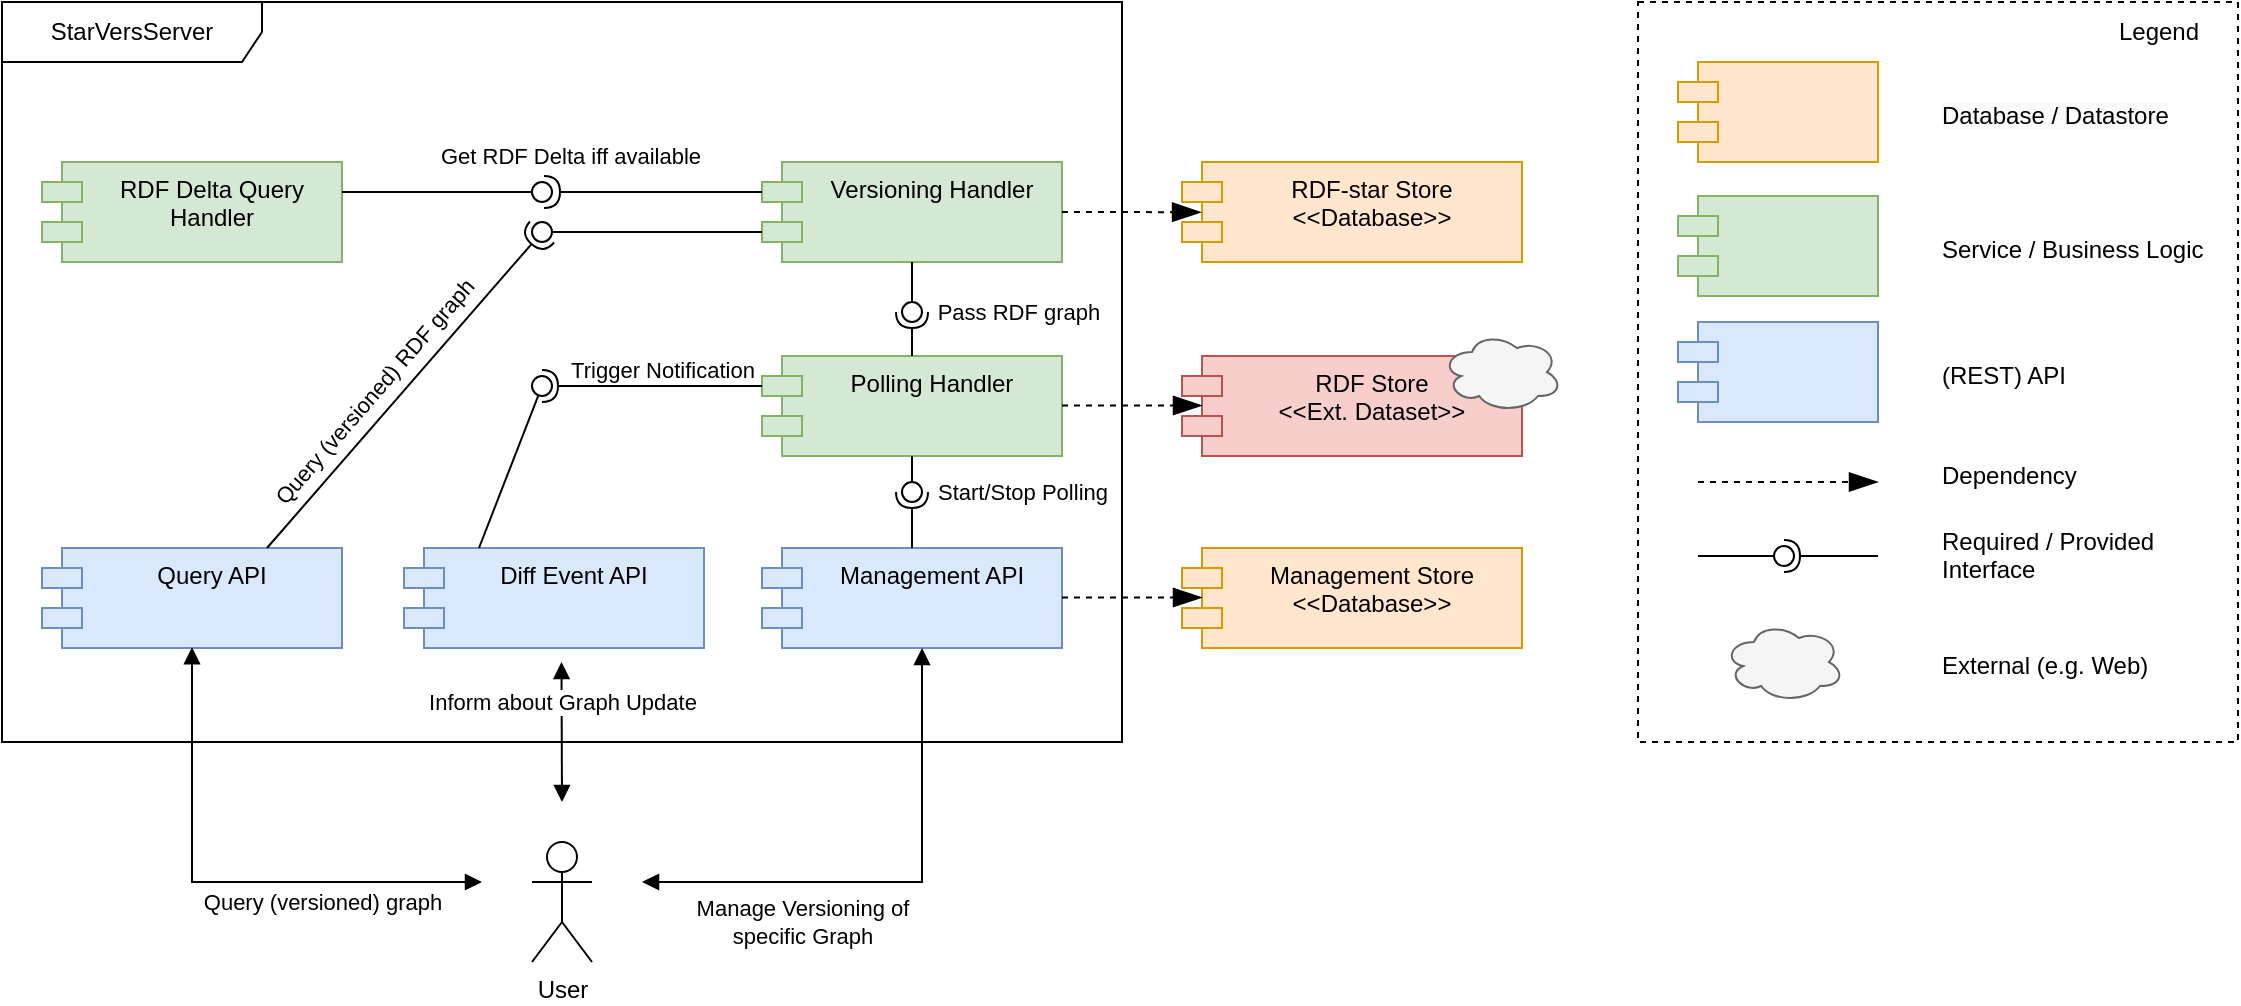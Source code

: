 <mxfile version="24.4.13" type="github">
  <diagram name="Page-1" id="Q5lq0plXF-P5TOnfgZBf">
    <mxGraphModel dx="984" dy="659" grid="1" gridSize="10" guides="1" tooltips="1" connect="1" arrows="1" fold="1" page="1" pageScale="1" pageWidth="827" pageHeight="1169" math="0" shadow="0">
      <root>
        <mxCell id="0" />
        <mxCell id="1" parent="0" />
        <mxCell id="d_52xjcTuvBocVqh7-oK-24" value="" style="rounded=0;whiteSpace=wrap;html=1;fillColor=none;dashed=1;" parent="1" vertex="1">
          <mxGeometry x="858" y="40" width="300" height="370" as="geometry" />
        </mxCell>
        <mxCell id="XjZqAPtE26e0R3bt4ySP-1" value="Polling Handler" style="shape=module;align=left;spacingLeft=20;align=center;verticalAlign=top;whiteSpace=wrap;html=1;fillColor=#d5e8d4;strokeColor=#82b366;" parent="1" vertex="1">
          <mxGeometry x="420" y="217" width="150" height="50" as="geometry" />
        </mxCell>
        <mxCell id="XjZqAPtE26e0R3bt4ySP-2" value="StarVersServer" style="shape=umlFrame;whiteSpace=wrap;html=1;pointerEvents=0;width=130;height=30;" parent="1" vertex="1">
          <mxGeometry x="40" y="40" width="560" height="370" as="geometry" />
        </mxCell>
        <mxCell id="XjZqAPtE26e0R3bt4ySP-3" value="RDF-star Store&lt;br&gt;&amp;lt;&amp;lt;Database&amp;gt;&amp;gt;" style="shape=module;align=left;spacingLeft=20;align=center;verticalAlign=top;whiteSpace=wrap;html=1;fillColor=#ffe6cc;strokeColor=#d79b00;" parent="1" vertex="1">
          <mxGeometry x="630" y="120" width="170" height="50" as="geometry" />
        </mxCell>
        <mxCell id="XjZqAPtE26e0R3bt4ySP-4" value="Management Store&lt;br&gt;&amp;lt;&amp;lt;Database&amp;gt;&amp;gt;" style="shape=module;align=left;spacingLeft=20;align=center;verticalAlign=top;whiteSpace=wrap;html=1;fillColor=#ffe6cc;strokeColor=#d79b00;" parent="1" vertex="1">
          <mxGeometry x="630" y="313" width="170" height="50" as="geometry" />
        </mxCell>
        <mxCell id="XjZqAPtE26e0R3bt4ySP-5" value="Management API" style="shape=module;align=left;spacingLeft=20;align=center;verticalAlign=top;whiteSpace=wrap;html=1;fillColor=#dae8fc;strokeColor=#6c8ebf;" parent="1" vertex="1">
          <mxGeometry x="420" y="313" width="150" height="50" as="geometry" />
        </mxCell>
        <mxCell id="XjZqAPtE26e0R3bt4ySP-6" value="Versioning Handler" style="shape=module;align=left;spacingLeft=20;align=center;verticalAlign=top;whiteSpace=wrap;html=1;fillColor=#d5e8d4;strokeColor=#82b366;" parent="1" vertex="1">
          <mxGeometry x="420" y="120" width="150" height="50" as="geometry" />
        </mxCell>
        <mxCell id="XjZqAPtE26e0R3bt4ySP-7" value="Query API" style="shape=module;align=left;spacingLeft=20;align=center;verticalAlign=top;whiteSpace=wrap;html=1;fillColor=#dae8fc;strokeColor=#6c8ebf;" parent="1" vertex="1">
          <mxGeometry x="60" y="313" width="150" height="50" as="geometry" />
        </mxCell>
        <mxCell id="XjZqAPtE26e0R3bt4ySP-8" value="User" style="shape=umlActor;verticalLabelPosition=bottom;verticalAlign=top;html=1;" parent="1" vertex="1">
          <mxGeometry x="305" y="460" width="30" height="60" as="geometry" />
        </mxCell>
        <mxCell id="XjZqAPtE26e0R3bt4ySP-9" value="RDF Store&lt;br&gt;&amp;lt;&amp;lt;Ext. Dataset&amp;gt;&amp;gt;" style="shape=module;align=left;spacingLeft=20;align=center;verticalAlign=top;whiteSpace=wrap;html=1;fillColor=#f8cecc;strokeColor=#b85450;" parent="1" vertex="1">
          <mxGeometry x="630" y="217" width="170" height="50" as="geometry" />
        </mxCell>
        <mxCell id="XjZqAPtE26e0R3bt4ySP-10" value="RDF Delta Query Handler" style="shape=module;align=left;spacingLeft=20;align=center;verticalAlign=top;whiteSpace=wrap;html=1;fillColor=#d5e8d4;strokeColor=#82b366;" parent="1" vertex="1">
          <mxGeometry x="60" y="120" width="150" height="50" as="geometry" />
        </mxCell>
        <mxCell id="XjZqAPtE26e0R3bt4ySP-20" value="" style="rounded=0;orthogonalLoop=1;jettySize=auto;html=1;endArrow=halfCircle;endFill=0;endSize=6;strokeWidth=1;sketch=0;exitX=0;exitY=0;exitDx=0;exitDy=15;exitPerimeter=0;" parent="1" source="XjZqAPtE26e0R3bt4ySP-6" edge="1">
          <mxGeometry relative="1" as="geometry">
            <mxPoint x="391" y="135" as="sourcePoint" />
            <mxPoint x="311" y="135" as="targetPoint" />
            <Array as="points">
              <mxPoint x="321" y="135" />
            </Array>
          </mxGeometry>
        </mxCell>
        <mxCell id="XjZqAPtE26e0R3bt4ySP-21" value="" style="rounded=0;orthogonalLoop=1;jettySize=auto;html=1;endArrow=oval;endFill=0;sketch=0;sourcePerimeterSpacing=0;targetPerimeterSpacing=0;endSize=10;" parent="1" edge="1">
          <mxGeometry relative="1" as="geometry">
            <mxPoint x="210" y="135" as="sourcePoint" />
            <mxPoint x="310" y="135" as="targetPoint" />
          </mxGeometry>
        </mxCell>
        <mxCell id="XjZqAPtE26e0R3bt4ySP-22" value="" style="ellipse;whiteSpace=wrap;html=1;align=center;aspect=fixed;fillColor=none;strokeColor=none;resizable=0;perimeter=centerPerimeter;rotatable=0;allowArrows=0;points=[];outlineConnect=1;" parent="1" vertex="1">
          <mxGeometry x="335" y="140" width="10" height="10" as="geometry" />
        </mxCell>
        <mxCell id="XjZqAPtE26e0R3bt4ySP-23" value="Get RDF Delta iff available" style="text;html=1;align=center;verticalAlign=middle;resizable=0;points=[];autosize=1;strokeColor=none;fillColor=none;fontSize=11;" parent="1" vertex="1">
          <mxGeometry x="249" y="102" width="150" height="30" as="geometry" />
        </mxCell>
        <mxCell id="XjZqAPtE26e0R3bt4ySP-24" value="" style="endArrow=blockThin;endSize=12;dashed=1;html=1;rounded=0;exitX=1;exitY=0.5;exitDx=0;exitDy=0;entryX=0.056;entryY=0.502;entryDx=0;entryDy=0;entryPerimeter=0;endFill=1;" parent="1" source="XjZqAPtE26e0R3bt4ySP-6" target="XjZqAPtE26e0R3bt4ySP-3" edge="1">
          <mxGeometry width="160" relative="1" as="geometry">
            <mxPoint x="430" y="190" as="sourcePoint" />
            <mxPoint x="590" y="190" as="targetPoint" />
          </mxGeometry>
        </mxCell>
        <mxCell id="XjZqAPtE26e0R3bt4ySP-25" value="" style="endArrow=blockThin;endSize=12;dashed=1;html=1;rounded=0;exitX=1;exitY=0.5;exitDx=0;exitDy=0;entryX=0.056;entryY=0.502;entryDx=0;entryDy=0;entryPerimeter=0;endFill=1;" parent="1" edge="1">
          <mxGeometry width="160" relative="1" as="geometry">
            <mxPoint x="570" y="337.76" as="sourcePoint" />
            <mxPoint x="640" y="337.76" as="targetPoint" />
          </mxGeometry>
        </mxCell>
        <mxCell id="XjZqAPtE26e0R3bt4ySP-26" value="" style="endArrow=blockThin;endSize=12;dashed=1;html=1;rounded=0;exitX=1;exitY=0.5;exitDx=0;exitDy=0;entryX=0.056;entryY=0.502;entryDx=0;entryDy=0;entryPerimeter=0;endFill=1;" parent="1" edge="1">
          <mxGeometry width="160" relative="1" as="geometry">
            <mxPoint x="570" y="241.76" as="sourcePoint" />
            <mxPoint x="640" y="241.76" as="targetPoint" />
          </mxGeometry>
        </mxCell>
        <mxCell id="XjZqAPtE26e0R3bt4ySP-27" value="Diff Event API" style="shape=module;align=left;spacingLeft=20;align=center;verticalAlign=top;whiteSpace=wrap;html=1;fillColor=#dae8fc;strokeColor=#6c8ebf;" parent="1" vertex="1">
          <mxGeometry x="241" y="313" width="150" height="50" as="geometry" />
        </mxCell>
        <mxCell id="XjZqAPtE26e0R3bt4ySP-28" value="" style="rounded=0;orthogonalLoop=1;jettySize=auto;html=1;endArrow=halfCircle;endFill=0;endSize=6;strokeWidth=1;sketch=0;exitX=0.5;exitY=0;exitDx=0;exitDy=0;" parent="1" source="XjZqAPtE26e0R3bt4ySP-5" target="XjZqAPtE26e0R3bt4ySP-30" edge="1">
          <mxGeometry relative="1" as="geometry">
            <mxPoint x="520" y="255" as="sourcePoint" />
          </mxGeometry>
        </mxCell>
        <mxCell id="XjZqAPtE26e0R3bt4ySP-31" value="Start/Stop Polling" style="edgeLabel;html=1;align=center;verticalAlign=middle;resizable=0;points=[];" parent="XjZqAPtE26e0R3bt4ySP-28" vertex="1" connectable="0">
          <mxGeometry x="0.784" y="-9" relative="1" as="geometry">
            <mxPoint x="46" y="-3" as="offset" />
          </mxGeometry>
        </mxCell>
        <mxCell id="XjZqAPtE26e0R3bt4ySP-29" value="" style="rounded=0;orthogonalLoop=1;jettySize=auto;html=1;endArrow=oval;endFill=0;sketch=0;sourcePerimeterSpacing=0;targetPerimeterSpacing=0;endSize=10;exitX=0.5;exitY=1;exitDx=0;exitDy=0;" parent="1" source="XjZqAPtE26e0R3bt4ySP-1" target="XjZqAPtE26e0R3bt4ySP-30" edge="1">
          <mxGeometry relative="1" as="geometry">
            <mxPoint x="480" y="255" as="sourcePoint" />
          </mxGeometry>
        </mxCell>
        <mxCell id="XjZqAPtE26e0R3bt4ySP-30" value="" style="ellipse;whiteSpace=wrap;html=1;align=center;aspect=fixed;fillColor=none;strokeColor=none;resizable=0;perimeter=centerPerimeter;rotatable=0;allowArrows=0;points=[];outlineConnect=1;" parent="1" vertex="1">
          <mxGeometry x="490" y="280" width="10" height="10" as="geometry" />
        </mxCell>
        <mxCell id="XjZqAPtE26e0R3bt4ySP-32" value="" style="rounded=0;orthogonalLoop=1;jettySize=auto;html=1;endArrow=halfCircle;endFill=0;endSize=6;strokeWidth=1;sketch=0;exitX=0.5;exitY=0;exitDx=0;exitDy=0;" parent="1" source="XjZqAPtE26e0R3bt4ySP-1" target="XjZqAPtE26e0R3bt4ySP-34" edge="1">
          <mxGeometry relative="1" as="geometry">
            <mxPoint x="590" y="207" as="sourcePoint" />
          </mxGeometry>
        </mxCell>
        <mxCell id="XjZqAPtE26e0R3bt4ySP-33" value="" style="rounded=0;orthogonalLoop=1;jettySize=auto;html=1;endArrow=oval;endFill=0;sketch=0;sourcePerimeterSpacing=0;targetPerimeterSpacing=0;endSize=10;exitX=0.5;exitY=1;exitDx=0;exitDy=0;" parent="1" source="XjZqAPtE26e0R3bt4ySP-6" target="XjZqAPtE26e0R3bt4ySP-34" edge="1">
          <mxGeometry relative="1" as="geometry">
            <mxPoint x="380" y="205" as="sourcePoint" />
          </mxGeometry>
        </mxCell>
        <mxCell id="XjZqAPtE26e0R3bt4ySP-34" value="" style="ellipse;whiteSpace=wrap;html=1;align=center;aspect=fixed;fillColor=none;strokeColor=none;resizable=0;perimeter=centerPerimeter;rotatable=0;allowArrows=0;points=[];outlineConnect=1;" parent="1" vertex="1">
          <mxGeometry x="490" y="190" width="10" height="10" as="geometry" />
        </mxCell>
        <mxCell id="XjZqAPtE26e0R3bt4ySP-35" value="Pass RDF graph" style="text;html=1;align=center;verticalAlign=middle;resizable=0;points=[];autosize=1;strokeColor=none;fillColor=none;fontSize=11;" parent="1" vertex="1">
          <mxGeometry x="498" y="180" width="100" height="30" as="geometry" />
        </mxCell>
        <mxCell id="XjZqAPtE26e0R3bt4ySP-36" value="" style="rounded=0;orthogonalLoop=1;jettySize=auto;html=1;endArrow=oval;endFill=0;endSize=10;strokeWidth=1;sketch=0;exitX=0.25;exitY=0;exitDx=0;exitDy=0;" parent="1" source="XjZqAPtE26e0R3bt4ySP-27" target="XjZqAPtE26e0R3bt4ySP-38" edge="1">
          <mxGeometry relative="1" as="geometry">
            <mxPoint x="345" y="255" as="sourcePoint" />
          </mxGeometry>
        </mxCell>
        <mxCell id="XjZqAPtE26e0R3bt4ySP-37" value="" style="rounded=0;orthogonalLoop=1;jettySize=auto;html=1;endArrow=halfCircle;endFill=0;sketch=0;sourcePerimeterSpacing=0;targetPerimeterSpacing=0;endSize=6;exitX=0;exitY=0;exitDx=0;exitDy=15;exitPerimeter=0;" parent="1" source="XjZqAPtE26e0R3bt4ySP-1" target="XjZqAPtE26e0R3bt4ySP-38" edge="1">
          <mxGeometry relative="1" as="geometry">
            <mxPoint x="305" y="255" as="sourcePoint" />
            <Array as="points">
              <mxPoint x="390" y="232" />
            </Array>
          </mxGeometry>
        </mxCell>
        <mxCell id="XjZqAPtE26e0R3bt4ySP-38" value="" style="ellipse;whiteSpace=wrap;html=1;align=center;aspect=fixed;fillColor=none;strokeColor=none;resizable=0;perimeter=centerPerimeter;rotatable=0;allowArrows=0;points=[];outlineConnect=1;" parent="1" vertex="1">
          <mxGeometry x="305" y="227" width="10" height="10" as="geometry" />
        </mxCell>
        <mxCell id="XjZqAPtE26e0R3bt4ySP-39" value="Query&amp;nbsp;(versioned) RDF graph" style="text;html=1;align=center;verticalAlign=middle;resizable=0;points=[];autosize=1;strokeColor=none;fillColor=none;rotation=311;fontSize=11;" parent="1" vertex="1">
          <mxGeometry x="141" y="220" width="170" height="30" as="geometry" />
        </mxCell>
        <mxCell id="XjZqAPtE26e0R3bt4ySP-42" value="" style="ellipse;whiteSpace=wrap;html=1;align=center;aspect=fixed;fillColor=none;strokeColor=none;resizable=0;perimeter=centerPerimeter;rotatable=0;allowArrows=0;points=[];outlineConnect=1;" parent="1" vertex="1">
          <mxGeometry x="345" y="180" width="10" height="10" as="geometry" />
        </mxCell>
        <mxCell id="XjZqAPtE26e0R3bt4ySP-50" value="" style="html=1;verticalAlign=bottom;endArrow=block;curved=0;rounded=0;startArrow=block;startFill=1;exitX=0.5;exitY=1;exitDx=0;exitDy=0;" parent="1" edge="1">
          <mxGeometry width="80" relative="1" as="geometry">
            <mxPoint x="500" y="363" as="sourcePoint" />
            <mxPoint x="360" y="480" as="targetPoint" />
            <Array as="points">
              <mxPoint x="500" y="480" />
            </Array>
          </mxGeometry>
        </mxCell>
        <mxCell id="XjZqAPtE26e0R3bt4ySP-52" value="Manage Versioning of&lt;br&gt;specific Graph" style="edgeLabel;html=1;align=center;verticalAlign=middle;resizable=0;points=[];" parent="XjZqAPtE26e0R3bt4ySP-50" vertex="1" connectable="0">
          <mxGeometry x="0.185" y="1" relative="1" as="geometry">
            <mxPoint x="-25" y="19" as="offset" />
          </mxGeometry>
        </mxCell>
        <mxCell id="XjZqAPtE26e0R3bt4ySP-51" value="" style="html=1;verticalAlign=bottom;endArrow=block;curved=0;rounded=0;startArrow=block;startFill=1;exitX=0.5;exitY=1;exitDx=0;exitDy=0;fontStyle=1" parent="1" edge="1">
          <mxGeometry width="80" relative="1" as="geometry">
            <mxPoint x="135" y="362.58" as="sourcePoint" />
            <mxPoint x="280" y="480" as="targetPoint" />
            <Array as="points">
              <mxPoint x="135" y="480" />
            </Array>
          </mxGeometry>
        </mxCell>
        <mxCell id="XjZqAPtE26e0R3bt4ySP-53" value="Query (versioned) graph" style="edgeLabel;html=1;align=center;verticalAlign=middle;resizable=0;points=[];" parent="XjZqAPtE26e0R3bt4ySP-51" vertex="1" connectable="0">
          <mxGeometry x="0.403" relative="1" as="geometry">
            <mxPoint x="-2" y="10" as="offset" />
          </mxGeometry>
        </mxCell>
        <mxCell id="XjZqAPtE26e0R3bt4ySP-56" value="" style="html=1;verticalAlign=bottom;endArrow=block;curved=0;rounded=0;startArrow=block;startFill=1;exitX=0.5;exitY=1;exitDx=0;exitDy=0;fontStyle=1" parent="1" edge="1">
          <mxGeometry width="80" relative="1" as="geometry">
            <mxPoint x="319.74" y="370" as="sourcePoint" />
            <mxPoint x="320" y="440" as="targetPoint" />
          </mxGeometry>
        </mxCell>
        <mxCell id="XjZqAPtE26e0R3bt4ySP-57" value="Inform about Graph Update" style="edgeLabel;html=1;align=center;verticalAlign=middle;resizable=0;points=[];" parent="XjZqAPtE26e0R3bt4ySP-56" vertex="1" connectable="0">
          <mxGeometry x="0.403" relative="1" as="geometry">
            <mxPoint y="-29" as="offset" />
          </mxGeometry>
        </mxCell>
        <mxCell id="EVBN_QlwKhAqYw0uFnNJ-1" value="" style="ellipse;shape=cloud;whiteSpace=wrap;html=1;fillColor=#f5f5f5;fontColor=#333333;strokeColor=#666666;" parent="1" vertex="1">
          <mxGeometry x="760" y="205" width="60" height="40" as="geometry" />
        </mxCell>
        <mxCell id="d_52xjcTuvBocVqh7-oK-2" value="Trigger Notification" style="edgeLabel;html=1;align=center;verticalAlign=middle;resizable=0;points=[];rotation=0;" parent="1" vertex="1" connectable="0">
          <mxGeometry x="369.995" y="224.003" as="geometry" />
        </mxCell>
        <mxCell id="d_52xjcTuvBocVqh7-oK-5" value="" style="rounded=0;orthogonalLoop=1;jettySize=auto;html=1;endArrow=halfCircle;endFill=0;endSize=6;strokeWidth=1;sketch=0;exitX=0.75;exitY=0;exitDx=0;exitDy=0;" parent="1" source="XjZqAPtE26e0R3bt4ySP-7" target="d_52xjcTuvBocVqh7-oK-7" edge="1">
          <mxGeometry relative="1" as="geometry">
            <mxPoint x="280" y="295" as="sourcePoint" />
          </mxGeometry>
        </mxCell>
        <mxCell id="d_52xjcTuvBocVqh7-oK-6" value="" style="rounded=0;orthogonalLoop=1;jettySize=auto;html=1;endArrow=oval;endFill=0;sketch=0;sourcePerimeterSpacing=0;targetPerimeterSpacing=0;endSize=10;exitX=0;exitY=0;exitDx=0;exitDy=35;exitPerimeter=0;" parent="1" source="XjZqAPtE26e0R3bt4ySP-6" target="d_52xjcTuvBocVqh7-oK-7" edge="1">
          <mxGeometry relative="1" as="geometry">
            <mxPoint x="240" y="295" as="sourcePoint" />
          </mxGeometry>
        </mxCell>
        <mxCell id="d_52xjcTuvBocVqh7-oK-7" value="" style="ellipse;whiteSpace=wrap;html=1;align=center;aspect=fixed;fillColor=none;strokeColor=none;resizable=0;perimeter=centerPerimeter;rotatable=0;allowArrows=0;points=[];outlineConnect=1;" parent="1" vertex="1">
          <mxGeometry x="305" y="150" width="10" height="10" as="geometry" />
        </mxCell>
        <mxCell id="d_52xjcTuvBocVqh7-oK-10" value="" style="shape=module;align=left;spacingLeft=20;align=center;verticalAlign=top;whiteSpace=wrap;html=1;fillColor=#ffe6cc;strokeColor=#d79b00;" parent="1" vertex="1">
          <mxGeometry x="878" y="70" width="100" height="50" as="geometry" />
        </mxCell>
        <mxCell id="d_52xjcTuvBocVqh7-oK-11" value="" style="shape=module;align=left;spacingLeft=20;align=center;verticalAlign=top;whiteSpace=wrap;html=1;fillColor=#d5e8d4;strokeColor=#82b366;" parent="1" vertex="1">
          <mxGeometry x="878" y="137" width="100" height="50" as="geometry" />
        </mxCell>
        <mxCell id="d_52xjcTuvBocVqh7-oK-12" value="" style="shape=module;align=left;spacingLeft=20;align=center;verticalAlign=top;whiteSpace=wrap;html=1;fillColor=#dae8fc;strokeColor=#6c8ebf;" parent="1" vertex="1">
          <mxGeometry x="878" y="200" width="100" height="50" as="geometry" />
        </mxCell>
        <mxCell id="d_52xjcTuvBocVqh7-oK-13" value="&lt;span style=&quot;color: rgb(0, 0, 0); font-family: Helvetica; font-size: 12px; font-style: normal; font-variant-ligatures: normal; font-variant-caps: normal; font-weight: 400; letter-spacing: normal; orphans: 2; text-align: center; text-indent: 0px; text-transform: none; widows: 2; word-spacing: 0px; -webkit-text-stroke-width: 0px; background-color: rgb(251, 251, 251); text-decoration-thickness: initial; text-decoration-style: initial; text-decoration-color: initial; float: none; display: inline !important;&quot;&gt;Database / Datastore&lt;/span&gt;" style="text;whiteSpace=wrap;html=1;" parent="1" vertex="1">
          <mxGeometry x="1008" y="82.5" width="150" height="25" as="geometry" />
        </mxCell>
        <mxCell id="d_52xjcTuvBocVqh7-oK-15" value="&lt;div style=&quot;text-align: center;&quot;&gt;&lt;span style=&quot;background-color: initial;&quot;&gt;Service / Business Logic&lt;/span&gt;&lt;/div&gt;" style="text;whiteSpace=wrap;html=1;" parent="1" vertex="1">
          <mxGeometry x="1008" y="149.5" width="150" height="25" as="geometry" />
        </mxCell>
        <mxCell id="d_52xjcTuvBocVqh7-oK-16" value="&lt;div style=&quot;text-align: center;&quot;&gt;(REST) API&lt;/div&gt;" style="text;whiteSpace=wrap;html=1;" parent="1" vertex="1">
          <mxGeometry x="1008" y="212.5" width="150" height="25" as="geometry" />
        </mxCell>
        <mxCell id="d_52xjcTuvBocVqh7-oK-17" value="" style="endArrow=blockThin;endSize=12;dashed=1;html=1;rounded=0;exitX=1;exitY=0.5;exitDx=0;exitDy=0;endFill=1;" parent="1" edge="1">
          <mxGeometry width="160" relative="1" as="geometry">
            <mxPoint x="888" y="280" as="sourcePoint" />
            <mxPoint x="978" y="280" as="targetPoint" />
          </mxGeometry>
        </mxCell>
        <mxCell id="d_52xjcTuvBocVqh7-oK-18" value="&lt;div style=&quot;text-align: center;&quot;&gt;Dependency&lt;/div&gt;" style="text;whiteSpace=wrap;html=1;" parent="1" vertex="1">
          <mxGeometry x="1008" y="263" width="150" height="25" as="geometry" />
        </mxCell>
        <mxCell id="d_52xjcTuvBocVqh7-oK-20" value="" style="rounded=0;orthogonalLoop=1;jettySize=auto;html=1;endArrow=halfCircle;endFill=0;endSize=6;strokeWidth=1;sketch=0;" parent="1" target="d_52xjcTuvBocVqh7-oK-22" edge="1">
          <mxGeometry relative="1" as="geometry">
            <mxPoint x="978" y="317" as="sourcePoint" />
          </mxGeometry>
        </mxCell>
        <mxCell id="d_52xjcTuvBocVqh7-oK-21" value="" style="rounded=0;orthogonalLoop=1;jettySize=auto;html=1;endArrow=oval;endFill=0;sketch=0;sourcePerimeterSpacing=0;targetPerimeterSpacing=0;endSize=10;" parent="1" target="d_52xjcTuvBocVqh7-oK-22" edge="1">
          <mxGeometry relative="1" as="geometry">
            <mxPoint x="888" y="317" as="sourcePoint" />
          </mxGeometry>
        </mxCell>
        <mxCell id="d_52xjcTuvBocVqh7-oK-22" value="" style="ellipse;whiteSpace=wrap;html=1;align=center;aspect=fixed;fillColor=none;strokeColor=none;resizable=0;perimeter=centerPerimeter;rotatable=0;allowArrows=0;points=[];outlineConnect=1;" parent="1" vertex="1">
          <mxGeometry x="926" y="312" width="10" height="10" as="geometry" />
        </mxCell>
        <mxCell id="d_52xjcTuvBocVqh7-oK-23" value="&lt;div style=&quot;&quot;&gt;Required / Provided&lt;br&gt;Interface&lt;/div&gt;" style="text;whiteSpace=wrap;html=1;align=left;" parent="1" vertex="1">
          <mxGeometry x="1008" y="295.5" width="150" height="25" as="geometry" />
        </mxCell>
        <mxCell id="d_52xjcTuvBocVqh7-oK-25" value="Legend" style="text;html=1;align=center;verticalAlign=middle;resizable=0;points=[];autosize=1;strokeColor=none;fillColor=none;" parent="1" vertex="1">
          <mxGeometry x="1088" y="40" width="60" height="30" as="geometry" />
        </mxCell>
        <mxCell id="d_52xjcTuvBocVqh7-oK-27" value="" style="ellipse;shape=cloud;whiteSpace=wrap;html=1;fillColor=#f5f5f5;fontColor=#333333;strokeColor=#666666;" parent="1" vertex="1">
          <mxGeometry x="901" y="350" width="60" height="40" as="geometry" />
        </mxCell>
        <mxCell id="d_52xjcTuvBocVqh7-oK-28" value="&lt;div style=&quot;text-align: center;&quot;&gt;External (e.g. Web)&lt;/div&gt;" style="text;whiteSpace=wrap;html=1;" parent="1" vertex="1">
          <mxGeometry x="1008" y="357.5" width="150" height="25" as="geometry" />
        </mxCell>
      </root>
    </mxGraphModel>
  </diagram>
</mxfile>
